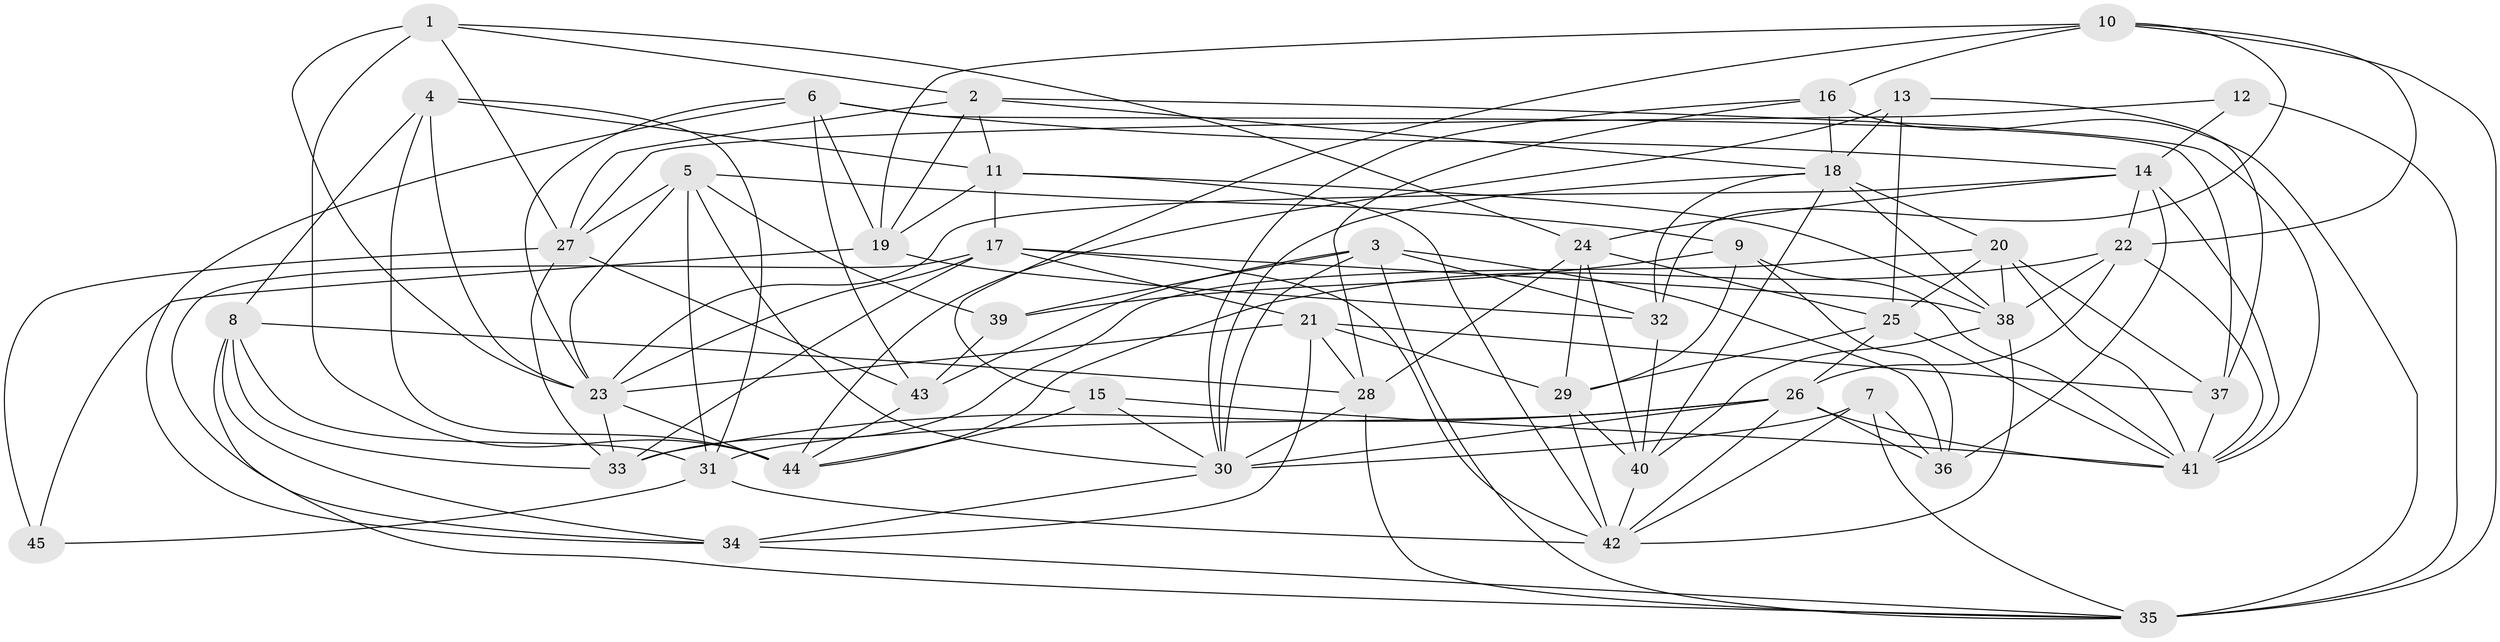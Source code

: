 // original degree distribution, {4: 1.0}
// Generated by graph-tools (version 1.1) at 2025/38/03/04/25 23:38:12]
// undirected, 45 vertices, 135 edges
graph export_dot {
  node [color=gray90,style=filled];
  1;
  2;
  3;
  4;
  5;
  6;
  7;
  8;
  9;
  10;
  11;
  12;
  13;
  14;
  15;
  16;
  17;
  18;
  19;
  20;
  21;
  22;
  23;
  24;
  25;
  26;
  27;
  28;
  29;
  30;
  31;
  32;
  33;
  34;
  35;
  36;
  37;
  38;
  39;
  40;
  41;
  42;
  43;
  44;
  45;
  1 -- 2 [weight=1.0];
  1 -- 23 [weight=1.0];
  1 -- 24 [weight=1.0];
  1 -- 27 [weight=1.0];
  1 -- 44 [weight=2.0];
  2 -- 11 [weight=1.0];
  2 -- 18 [weight=1.0];
  2 -- 19 [weight=1.0];
  2 -- 27 [weight=1.0];
  2 -- 41 [weight=1.0];
  3 -- 30 [weight=2.0];
  3 -- 32 [weight=1.0];
  3 -- 35 [weight=1.0];
  3 -- 36 [weight=1.0];
  3 -- 39 [weight=2.0];
  3 -- 43 [weight=1.0];
  4 -- 8 [weight=1.0];
  4 -- 11 [weight=1.0];
  4 -- 23 [weight=1.0];
  4 -- 31 [weight=1.0];
  4 -- 44 [weight=2.0];
  5 -- 9 [weight=1.0];
  5 -- 23 [weight=1.0];
  5 -- 27 [weight=1.0];
  5 -- 30 [weight=1.0];
  5 -- 31 [weight=1.0];
  5 -- 39 [weight=1.0];
  6 -- 14 [weight=1.0];
  6 -- 19 [weight=1.0];
  6 -- 23 [weight=1.0];
  6 -- 34 [weight=1.0];
  6 -- 37 [weight=1.0];
  6 -- 43 [weight=1.0];
  7 -- 30 [weight=1.0];
  7 -- 35 [weight=1.0];
  7 -- 36 [weight=1.0];
  7 -- 42 [weight=1.0];
  8 -- 28 [weight=1.0];
  8 -- 31 [weight=1.0];
  8 -- 33 [weight=1.0];
  8 -- 34 [weight=1.0];
  8 -- 35 [weight=1.0];
  9 -- 29 [weight=1.0];
  9 -- 36 [weight=1.0];
  9 -- 39 [weight=2.0];
  9 -- 41 [weight=1.0];
  10 -- 15 [weight=1.0];
  10 -- 16 [weight=1.0];
  10 -- 19 [weight=1.0];
  10 -- 22 [weight=1.0];
  10 -- 32 [weight=1.0];
  10 -- 35 [weight=1.0];
  11 -- 17 [weight=3.0];
  11 -- 19 [weight=1.0];
  11 -- 38 [weight=1.0];
  11 -- 42 [weight=1.0];
  12 -- 14 [weight=1.0];
  12 -- 27 [weight=1.0];
  12 -- 35 [weight=2.0];
  13 -- 18 [weight=1.0];
  13 -- 25 [weight=1.0];
  13 -- 37 [weight=1.0];
  13 -- 44 [weight=1.0];
  14 -- 22 [weight=1.0];
  14 -- 23 [weight=1.0];
  14 -- 24 [weight=1.0];
  14 -- 36 [weight=2.0];
  14 -- 41 [weight=1.0];
  15 -- 30 [weight=1.0];
  15 -- 41 [weight=1.0];
  15 -- 44 [weight=1.0];
  16 -- 18 [weight=1.0];
  16 -- 28 [weight=1.0];
  16 -- 30 [weight=1.0];
  16 -- 35 [weight=2.0];
  17 -- 21 [weight=1.0];
  17 -- 23 [weight=2.0];
  17 -- 33 [weight=1.0];
  17 -- 34 [weight=1.0];
  17 -- 38 [weight=1.0];
  17 -- 42 [weight=1.0];
  18 -- 20 [weight=1.0];
  18 -- 30 [weight=1.0];
  18 -- 32 [weight=2.0];
  18 -- 38 [weight=2.0];
  18 -- 40 [weight=1.0];
  19 -- 32 [weight=1.0];
  19 -- 45 [weight=3.0];
  20 -- 25 [weight=1.0];
  20 -- 33 [weight=1.0];
  20 -- 37 [weight=1.0];
  20 -- 38 [weight=1.0];
  20 -- 41 [weight=1.0];
  21 -- 23 [weight=1.0];
  21 -- 28 [weight=1.0];
  21 -- 29 [weight=1.0];
  21 -- 34 [weight=1.0];
  21 -- 37 [weight=1.0];
  22 -- 26 [weight=1.0];
  22 -- 38 [weight=1.0];
  22 -- 41 [weight=1.0];
  22 -- 44 [weight=1.0];
  23 -- 33 [weight=1.0];
  23 -- 44 [weight=1.0];
  24 -- 25 [weight=1.0];
  24 -- 28 [weight=1.0];
  24 -- 29 [weight=1.0];
  24 -- 40 [weight=1.0];
  25 -- 26 [weight=1.0];
  25 -- 29 [weight=1.0];
  25 -- 41 [weight=1.0];
  26 -- 30 [weight=1.0];
  26 -- 31 [weight=1.0];
  26 -- 33 [weight=1.0];
  26 -- 36 [weight=1.0];
  26 -- 41 [weight=1.0];
  26 -- 42 [weight=1.0];
  27 -- 33 [weight=1.0];
  27 -- 43 [weight=1.0];
  27 -- 45 [weight=2.0];
  28 -- 30 [weight=1.0];
  28 -- 35 [weight=1.0];
  29 -- 40 [weight=1.0];
  29 -- 42 [weight=1.0];
  30 -- 34 [weight=1.0];
  31 -- 42 [weight=1.0];
  31 -- 45 [weight=1.0];
  32 -- 40 [weight=1.0];
  34 -- 35 [weight=1.0];
  37 -- 41 [weight=2.0];
  38 -- 40 [weight=1.0];
  38 -- 42 [weight=1.0];
  39 -- 43 [weight=1.0];
  40 -- 42 [weight=1.0];
  43 -- 44 [weight=2.0];
}
